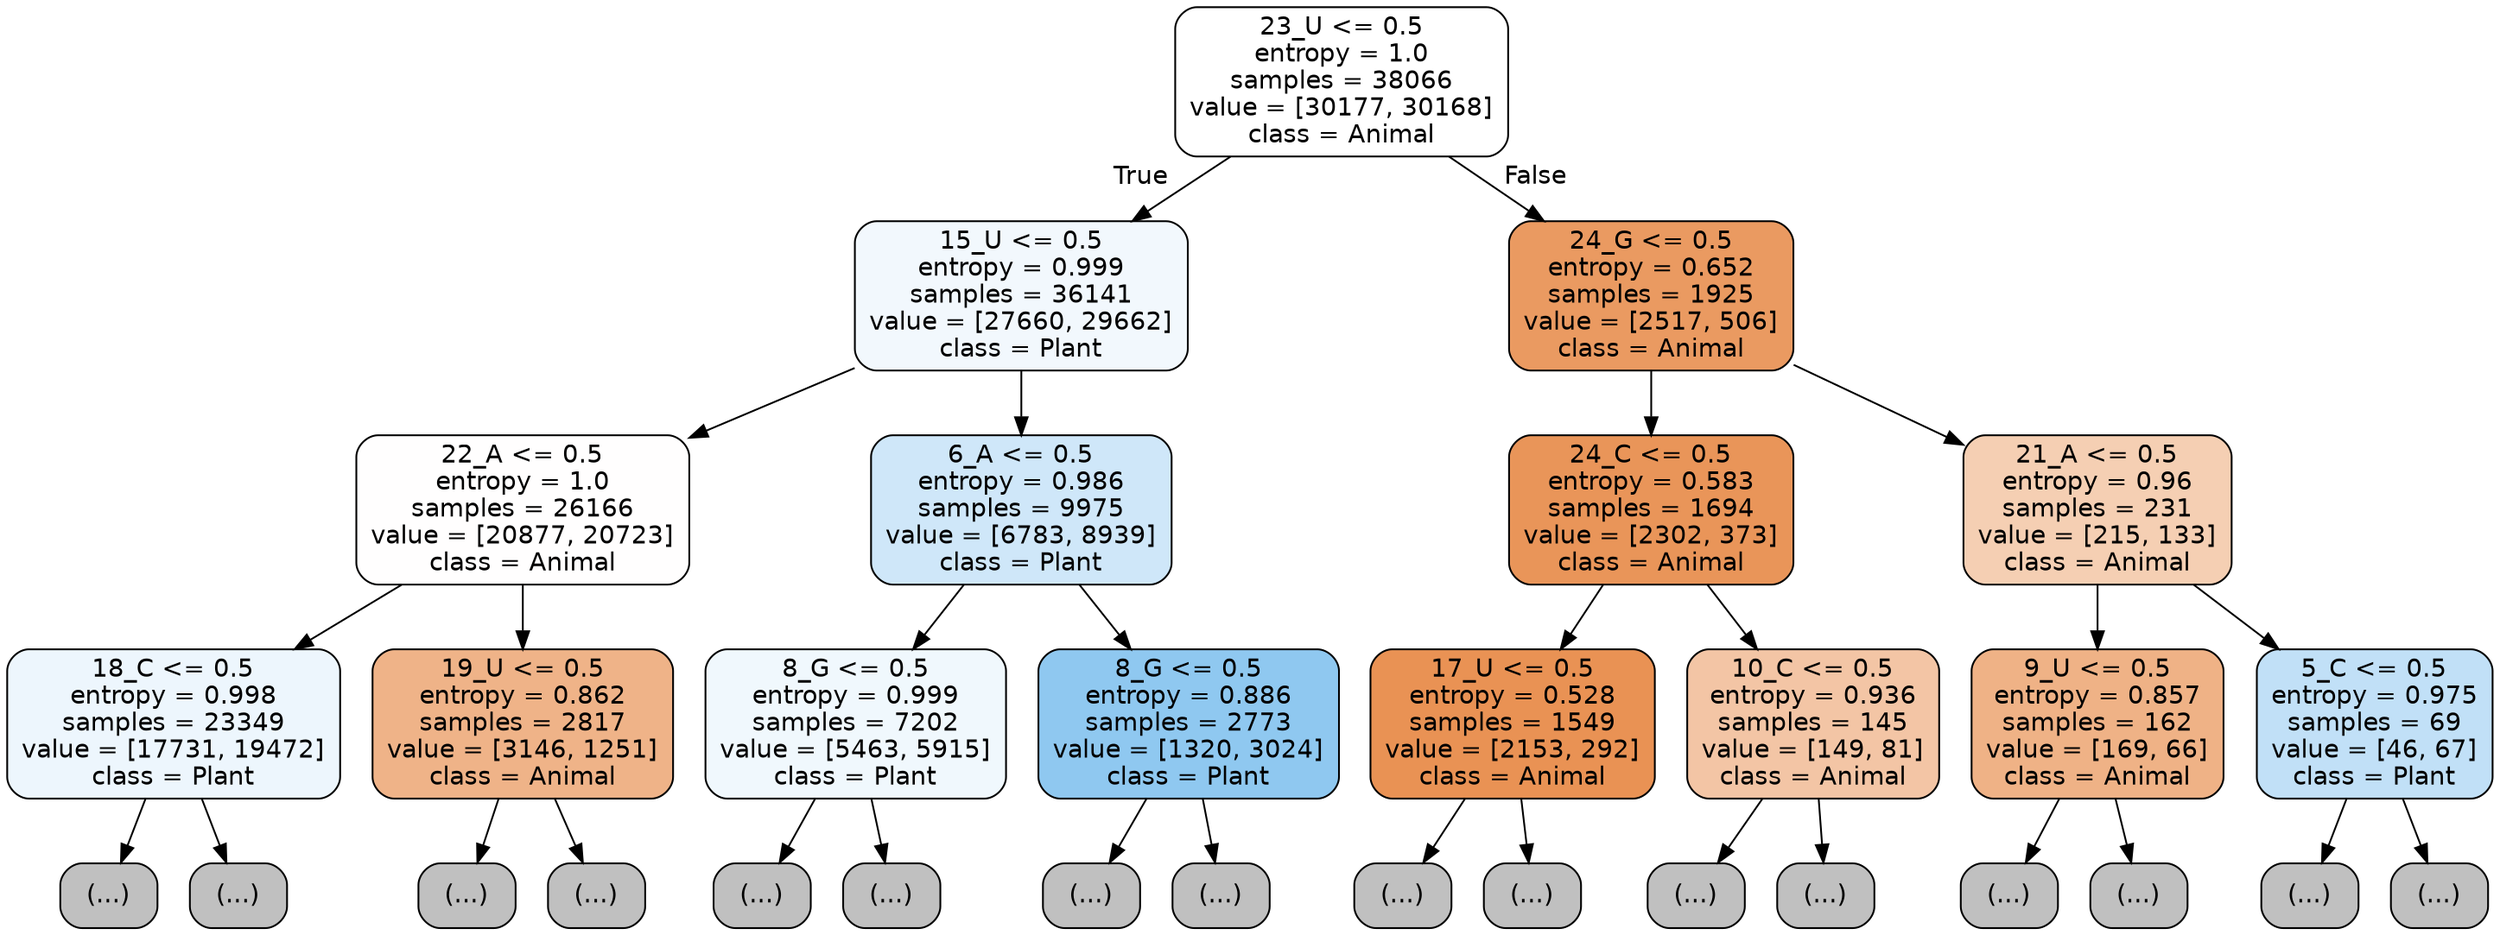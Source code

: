 digraph Tree {
node [shape=box, style="filled, rounded", color="black", fontname="helvetica"] ;
edge [fontname="helvetica"] ;
0 [label="23_U <= 0.5\nentropy = 1.0\nsamples = 38066\nvalue = [30177, 30168]\nclass = Animal", fillcolor="#ffffff"] ;
1 [label="15_U <= 0.5\nentropy = 0.999\nsamples = 36141\nvalue = [27660, 29662]\nclass = Plant", fillcolor="#f2f8fd"] ;
0 -> 1 [labeldistance=2.5, labelangle=45, headlabel="True"] ;
2 [label="22_A <= 0.5\nentropy = 1.0\nsamples = 26166\nvalue = [20877, 20723]\nclass = Animal", fillcolor="#fffefe"] ;
1 -> 2 ;
3 [label="18_C <= 0.5\nentropy = 0.998\nsamples = 23349\nvalue = [17731, 19472]\nclass = Plant", fillcolor="#edf6fd"] ;
2 -> 3 ;
4 [label="(...)", fillcolor="#C0C0C0"] ;
3 -> 4 ;
7997 [label="(...)", fillcolor="#C0C0C0"] ;
3 -> 7997 ;
10480 [label="19_U <= 0.5\nentropy = 0.862\nsamples = 2817\nvalue = [3146, 1251]\nclass = Animal", fillcolor="#efb388"] ;
2 -> 10480 ;
10481 [label="(...)", fillcolor="#C0C0C0"] ;
10480 -> 10481 ;
11458 [label="(...)", fillcolor="#C0C0C0"] ;
10480 -> 11458 ;
11773 [label="6_A <= 0.5\nentropy = 0.986\nsamples = 9975\nvalue = [6783, 8939]\nclass = Plant", fillcolor="#cfe7f9"] ;
1 -> 11773 ;
11774 [label="8_G <= 0.5\nentropy = 0.999\nsamples = 7202\nvalue = [5463, 5915]\nclass = Plant", fillcolor="#f0f8fd"] ;
11773 -> 11774 ;
11775 [label="(...)", fillcolor="#C0C0C0"] ;
11774 -> 11775 ;
14154 [label="(...)", fillcolor="#C0C0C0"] ;
11774 -> 14154 ;
15067 [label="8_G <= 0.5\nentropy = 0.886\nsamples = 2773\nvalue = [1320, 3024]\nclass = Plant", fillcolor="#8fc8f0"] ;
11773 -> 15067 ;
15068 [label="(...)", fillcolor="#C0C0C0"] ;
15067 -> 15068 ;
15835 [label="(...)", fillcolor="#C0C0C0"] ;
15067 -> 15835 ;
16078 [label="24_G <= 0.5\nentropy = 0.652\nsamples = 1925\nvalue = [2517, 506]\nclass = Animal", fillcolor="#ea9a61"] ;
0 -> 16078 [labeldistance=2.5, labelangle=-45, headlabel="False"] ;
16079 [label="24_C <= 0.5\nentropy = 0.583\nsamples = 1694\nvalue = [2302, 373]\nclass = Animal", fillcolor="#e99559"] ;
16078 -> 16079 ;
16080 [label="17_U <= 0.5\nentropy = 0.528\nsamples = 1549\nvalue = [2153, 292]\nclass = Animal", fillcolor="#e99254"] ;
16079 -> 16080 ;
16081 [label="(...)", fillcolor="#C0C0C0"] ;
16080 -> 16081 ;
16438 [label="(...)", fillcolor="#C0C0C0"] ;
16080 -> 16438 ;
16575 [label="10_C <= 0.5\nentropy = 0.936\nsamples = 145\nvalue = [149, 81]\nclass = Animal", fillcolor="#f3c5a5"] ;
16079 -> 16575 ;
16576 [label="(...)", fillcolor="#C0C0C0"] ;
16575 -> 16576 ;
16653 [label="(...)", fillcolor="#C0C0C0"] ;
16575 -> 16653 ;
16668 [label="21_A <= 0.5\nentropy = 0.96\nsamples = 231\nvalue = [215, 133]\nclass = Animal", fillcolor="#f5cfb3"] ;
16078 -> 16668 ;
16669 [label="9_U <= 0.5\nentropy = 0.857\nsamples = 162\nvalue = [169, 66]\nclass = Animal", fillcolor="#efb286"] ;
16668 -> 16669 ;
16670 [label="(...)", fillcolor="#C0C0C0"] ;
16669 -> 16670 ;
16743 [label="(...)", fillcolor="#C0C0C0"] ;
16669 -> 16743 ;
16774 [label="5_C <= 0.5\nentropy = 0.975\nsamples = 69\nvalue = [46, 67]\nclass = Plant", fillcolor="#c1e0f7"] ;
16668 -> 16774 ;
16775 [label="(...)", fillcolor="#C0C0C0"] ;
16774 -> 16775 ;
16784 [label="(...)", fillcolor="#C0C0C0"] ;
16774 -> 16784 ;
}